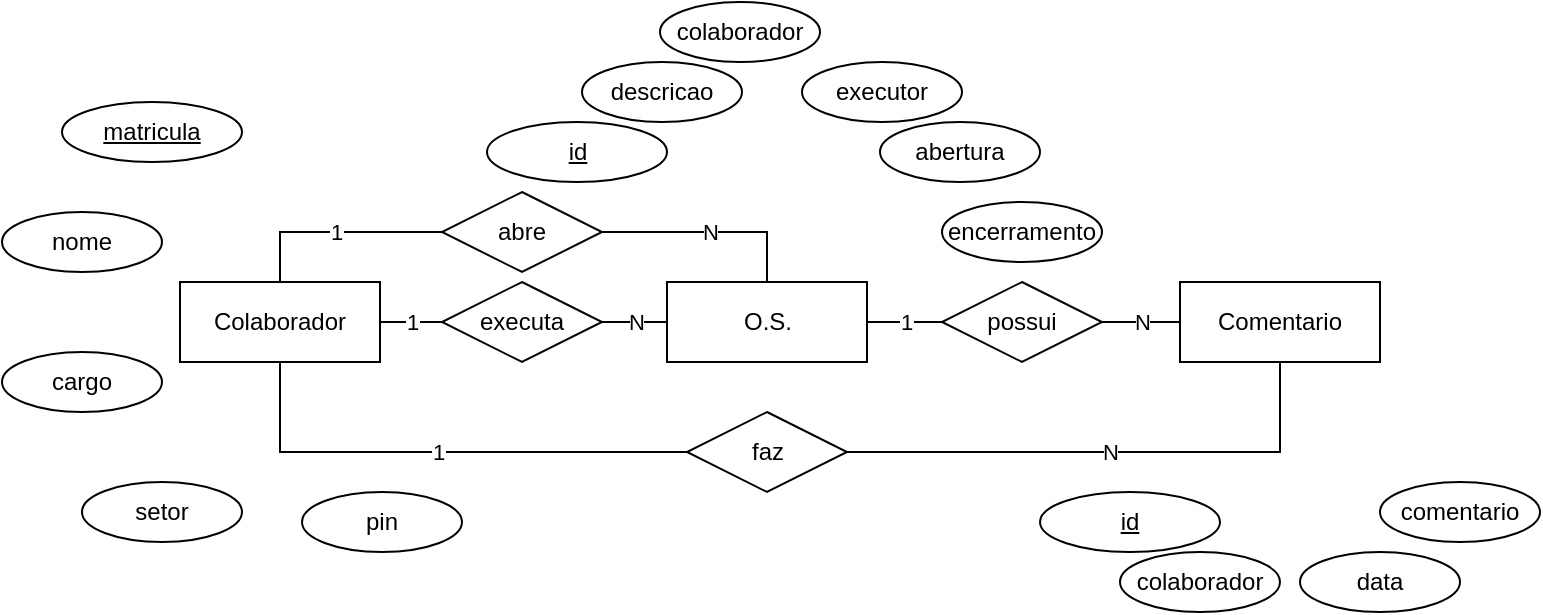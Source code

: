 <mxfile version="21.1.7" type="device">
  <diagram name="Página-1" id="ZkmpgATiny-0FFApnRNF">
    <mxGraphModel dx="1195" dy="657" grid="1" gridSize="10" guides="1" tooltips="1" connect="1" arrows="1" fold="1" page="1" pageScale="1" pageWidth="827" pageHeight="1169" math="0" shadow="0">
      <root>
        <mxCell id="0" />
        <mxCell id="1" parent="0" />
        <mxCell id="N7Nwk6xlZyjJxe_G_Ynt-26" value="1" style="edgeStyle=orthogonalEdgeStyle;rounded=0;orthogonalLoop=1;jettySize=auto;html=1;exitX=0.5;exitY=0;exitDx=0;exitDy=0;entryX=0;entryY=0.5;entryDx=0;entryDy=0;endArrow=none;endFill=0;" edge="1" parent="1" source="N7Nwk6xlZyjJxe_G_Ynt-1" target="N7Nwk6xlZyjJxe_G_Ynt-21">
          <mxGeometry relative="1" as="geometry" />
        </mxCell>
        <mxCell id="N7Nwk6xlZyjJxe_G_Ynt-27" value="1" style="edgeStyle=orthogonalEdgeStyle;rounded=0;orthogonalLoop=1;jettySize=auto;html=1;exitX=1;exitY=0.5;exitDx=0;exitDy=0;entryX=0;entryY=0.5;entryDx=0;entryDy=0;endArrow=none;endFill=0;" edge="1" parent="1" source="N7Nwk6xlZyjJxe_G_Ynt-1" target="N7Nwk6xlZyjJxe_G_Ynt-22">
          <mxGeometry relative="1" as="geometry" />
        </mxCell>
        <mxCell id="N7Nwk6xlZyjJxe_G_Ynt-1" value="Colaborador" style="whiteSpace=wrap;html=1;align=center;" vertex="1" parent="1">
          <mxGeometry x="119" y="320" width="100" height="40" as="geometry" />
        </mxCell>
        <mxCell id="N7Nwk6xlZyjJxe_G_Ynt-31" value="1" style="edgeStyle=orthogonalEdgeStyle;rounded=0;orthogonalLoop=1;jettySize=auto;html=1;exitX=1;exitY=0.5;exitDx=0;exitDy=0;entryX=0;entryY=0.5;entryDx=0;entryDy=0;endArrow=none;endFill=0;" edge="1" parent="1" source="N7Nwk6xlZyjJxe_G_Ynt-2" target="N7Nwk6xlZyjJxe_G_Ynt-30">
          <mxGeometry relative="1" as="geometry" />
        </mxCell>
        <mxCell id="N7Nwk6xlZyjJxe_G_Ynt-2" value="O.S." style="whiteSpace=wrap;html=1;align=center;" vertex="1" parent="1">
          <mxGeometry x="362.5" y="320" width="100" height="40" as="geometry" />
        </mxCell>
        <mxCell id="N7Nwk6xlZyjJxe_G_Ynt-3" value="Comentario" style="whiteSpace=wrap;html=1;align=center;" vertex="1" parent="1">
          <mxGeometry x="619" y="320" width="100" height="40" as="geometry" />
        </mxCell>
        <mxCell id="N7Nwk6xlZyjJxe_G_Ynt-4" value="nome" style="ellipse;whiteSpace=wrap;html=1;align=center;" vertex="1" parent="1">
          <mxGeometry x="30" y="285" width="80" height="30" as="geometry" />
        </mxCell>
        <mxCell id="N7Nwk6xlZyjJxe_G_Ynt-5" value="matricula" style="ellipse;whiteSpace=wrap;html=1;align=center;fontStyle=4;" vertex="1" parent="1">
          <mxGeometry x="60" y="230" width="90" height="30" as="geometry" />
        </mxCell>
        <mxCell id="N7Nwk6xlZyjJxe_G_Ynt-6" value="cargo" style="ellipse;whiteSpace=wrap;html=1;align=center;" vertex="1" parent="1">
          <mxGeometry x="30" y="355" width="80" height="30" as="geometry" />
        </mxCell>
        <mxCell id="N7Nwk6xlZyjJxe_G_Ynt-38" style="rounded=0;orthogonalLoop=1;jettySize=auto;html=1;exitX=0.5;exitY=0;exitDx=0;exitDy=0;entryX=0.5;entryY=1;entryDx=0;entryDy=0;endArrow=none;endFill=0;strokeColor=none;" edge="1" parent="1" source="N7Nwk6xlZyjJxe_G_Ynt-7" target="N7Nwk6xlZyjJxe_G_Ynt-1">
          <mxGeometry relative="1" as="geometry" />
        </mxCell>
        <mxCell id="N7Nwk6xlZyjJxe_G_Ynt-7" value="setor" style="ellipse;whiteSpace=wrap;html=1;align=center;" vertex="1" parent="1">
          <mxGeometry x="70" y="420" width="80" height="30" as="geometry" />
        </mxCell>
        <mxCell id="N7Nwk6xlZyjJxe_G_Ynt-8" value="pin" style="ellipse;whiteSpace=wrap;html=1;align=center;" vertex="1" parent="1">
          <mxGeometry x="180" y="425" width="80" height="30" as="geometry" />
        </mxCell>
        <mxCell id="N7Nwk6xlZyjJxe_G_Ynt-9" value="colaborador" style="ellipse;whiteSpace=wrap;html=1;align=center;" vertex="1" parent="1">
          <mxGeometry x="589" y="455" width="80" height="30" as="geometry" />
        </mxCell>
        <mxCell id="N7Nwk6xlZyjJxe_G_Ynt-10" value="id" style="ellipse;whiteSpace=wrap;html=1;align=center;fontStyle=4;" vertex="1" parent="1">
          <mxGeometry x="549" y="425" width="90" height="30" as="geometry" />
        </mxCell>
        <mxCell id="N7Nwk6xlZyjJxe_G_Ynt-11" value="data" style="ellipse;whiteSpace=wrap;html=1;align=center;" vertex="1" parent="1">
          <mxGeometry x="679" y="455" width="80" height="30" as="geometry" />
        </mxCell>
        <mxCell id="N7Nwk6xlZyjJxe_G_Ynt-12" value="comentario" style="ellipse;whiteSpace=wrap;html=1;align=center;" vertex="1" parent="1">
          <mxGeometry x="719" y="420" width="80" height="30" as="geometry" />
        </mxCell>
        <mxCell id="N7Nwk6xlZyjJxe_G_Ynt-14" value="id" style="ellipse;whiteSpace=wrap;html=1;align=center;fontStyle=4;" vertex="1" parent="1">
          <mxGeometry x="272.5" y="240" width="90" height="30" as="geometry" />
        </mxCell>
        <mxCell id="N7Nwk6xlZyjJxe_G_Ynt-16" value="colaborador" style="ellipse;whiteSpace=wrap;html=1;align=center;" vertex="1" parent="1">
          <mxGeometry x="359" y="180" width="80" height="30" as="geometry" />
        </mxCell>
        <mxCell id="N7Nwk6xlZyjJxe_G_Ynt-17" value="executor" style="ellipse;whiteSpace=wrap;html=1;align=center;" vertex="1" parent="1">
          <mxGeometry x="430" y="210" width="80" height="30" as="geometry" />
        </mxCell>
        <mxCell id="N7Nwk6xlZyjJxe_G_Ynt-18" value="descricao" style="ellipse;whiteSpace=wrap;html=1;align=center;" vertex="1" parent="1">
          <mxGeometry x="320" y="210" width="80" height="30" as="geometry" />
        </mxCell>
        <mxCell id="N7Nwk6xlZyjJxe_G_Ynt-19" value="abertura" style="ellipse;whiteSpace=wrap;html=1;align=center;" vertex="1" parent="1">
          <mxGeometry x="469" y="240" width="80" height="30" as="geometry" />
        </mxCell>
        <mxCell id="N7Nwk6xlZyjJxe_G_Ynt-20" value="encerramento" style="ellipse;whiteSpace=wrap;html=1;align=center;" vertex="1" parent="1">
          <mxGeometry x="500" y="280" width="80" height="30" as="geometry" />
        </mxCell>
        <mxCell id="N7Nwk6xlZyjJxe_G_Ynt-29" value="N" style="edgeStyle=orthogonalEdgeStyle;rounded=0;orthogonalLoop=1;jettySize=auto;html=1;exitX=1;exitY=0.5;exitDx=0;exitDy=0;entryX=0.5;entryY=0;entryDx=0;entryDy=0;endArrow=none;endFill=0;" edge="1" parent="1" source="N7Nwk6xlZyjJxe_G_Ynt-21" target="N7Nwk6xlZyjJxe_G_Ynt-2">
          <mxGeometry relative="1" as="geometry" />
        </mxCell>
        <mxCell id="N7Nwk6xlZyjJxe_G_Ynt-21" value="abre" style="shape=rhombus;perimeter=rhombusPerimeter;whiteSpace=wrap;html=1;align=center;" vertex="1" parent="1">
          <mxGeometry x="250" y="275" width="80" height="40" as="geometry" />
        </mxCell>
        <mxCell id="N7Nwk6xlZyjJxe_G_Ynt-28" value="N" style="edgeStyle=orthogonalEdgeStyle;rounded=0;orthogonalLoop=1;jettySize=auto;html=1;exitX=1;exitY=0.5;exitDx=0;exitDy=0;entryX=0;entryY=0.5;entryDx=0;entryDy=0;endArrow=none;endFill=0;" edge="1" parent="1" source="N7Nwk6xlZyjJxe_G_Ynt-22" target="N7Nwk6xlZyjJxe_G_Ynt-2">
          <mxGeometry relative="1" as="geometry" />
        </mxCell>
        <mxCell id="N7Nwk6xlZyjJxe_G_Ynt-22" value="executa" style="shape=rhombus;perimeter=rhombusPerimeter;whiteSpace=wrap;html=1;align=center;" vertex="1" parent="1">
          <mxGeometry x="250" y="320" width="80" height="40" as="geometry" />
        </mxCell>
        <mxCell id="N7Nwk6xlZyjJxe_G_Ynt-24" value="1" style="edgeStyle=orthogonalEdgeStyle;rounded=0;orthogonalLoop=1;jettySize=auto;html=1;exitX=0;exitY=0.5;exitDx=0;exitDy=0;entryX=0.5;entryY=1;entryDx=0;entryDy=0;endArrow=none;endFill=0;" edge="1" parent="1" source="N7Nwk6xlZyjJxe_G_Ynt-23" target="N7Nwk6xlZyjJxe_G_Ynt-1">
          <mxGeometry relative="1" as="geometry" />
        </mxCell>
        <mxCell id="N7Nwk6xlZyjJxe_G_Ynt-25" value="N" style="edgeStyle=orthogonalEdgeStyle;rounded=0;orthogonalLoop=1;jettySize=auto;html=1;exitX=1;exitY=0.5;exitDx=0;exitDy=0;entryX=0.5;entryY=1;entryDx=0;entryDy=0;endArrow=none;endFill=0;" edge="1" parent="1" source="N7Nwk6xlZyjJxe_G_Ynt-23" target="N7Nwk6xlZyjJxe_G_Ynt-3">
          <mxGeometry relative="1" as="geometry" />
        </mxCell>
        <mxCell id="N7Nwk6xlZyjJxe_G_Ynt-23" value="faz" style="shape=rhombus;perimeter=rhombusPerimeter;whiteSpace=wrap;html=1;align=center;" vertex="1" parent="1">
          <mxGeometry x="372.5" y="385" width="80" height="40" as="geometry" />
        </mxCell>
        <mxCell id="N7Nwk6xlZyjJxe_G_Ynt-32" value="N" style="edgeStyle=orthogonalEdgeStyle;rounded=0;orthogonalLoop=1;jettySize=auto;html=1;exitX=1;exitY=0.5;exitDx=0;exitDy=0;entryX=0;entryY=0.5;entryDx=0;entryDy=0;endArrow=none;endFill=0;" edge="1" parent="1" source="N7Nwk6xlZyjJxe_G_Ynt-30" target="N7Nwk6xlZyjJxe_G_Ynt-3">
          <mxGeometry relative="1" as="geometry" />
        </mxCell>
        <mxCell id="N7Nwk6xlZyjJxe_G_Ynt-30" value="possui" style="shape=rhombus;perimeter=rhombusPerimeter;whiteSpace=wrap;html=1;align=center;" vertex="1" parent="1">
          <mxGeometry x="500" y="320" width="80" height="40" as="geometry" />
        </mxCell>
      </root>
    </mxGraphModel>
  </diagram>
</mxfile>
